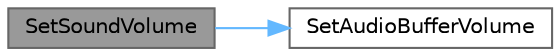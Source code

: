 digraph "SetSoundVolume"
{
 // LATEX_PDF_SIZE
  bgcolor="transparent";
  edge [fontname=Helvetica,fontsize=10,labelfontname=Helvetica,labelfontsize=10];
  node [fontname=Helvetica,fontsize=10,shape=box,height=0.2,width=0.4];
  rankdir="LR";
  Node1 [id="Node000001",label="SetSoundVolume",height=0.2,width=0.4,color="gray40", fillcolor="grey60", style="filled", fontcolor="black",tooltip=" "];
  Node1 -> Node2 [id="edge3_Node000001_Node000002",color="steelblue1",style="solid",tooltip=" "];
  Node2 [id="Node000002",label="SetAudioBufferVolume",height=0.2,width=0.4,color="grey40", fillcolor="white", style="filled",URL="$_classes_2lib_2raudio_8c.html#a79364a7b42e0f16eb8d53718f753d714",tooltip=" "];
}
